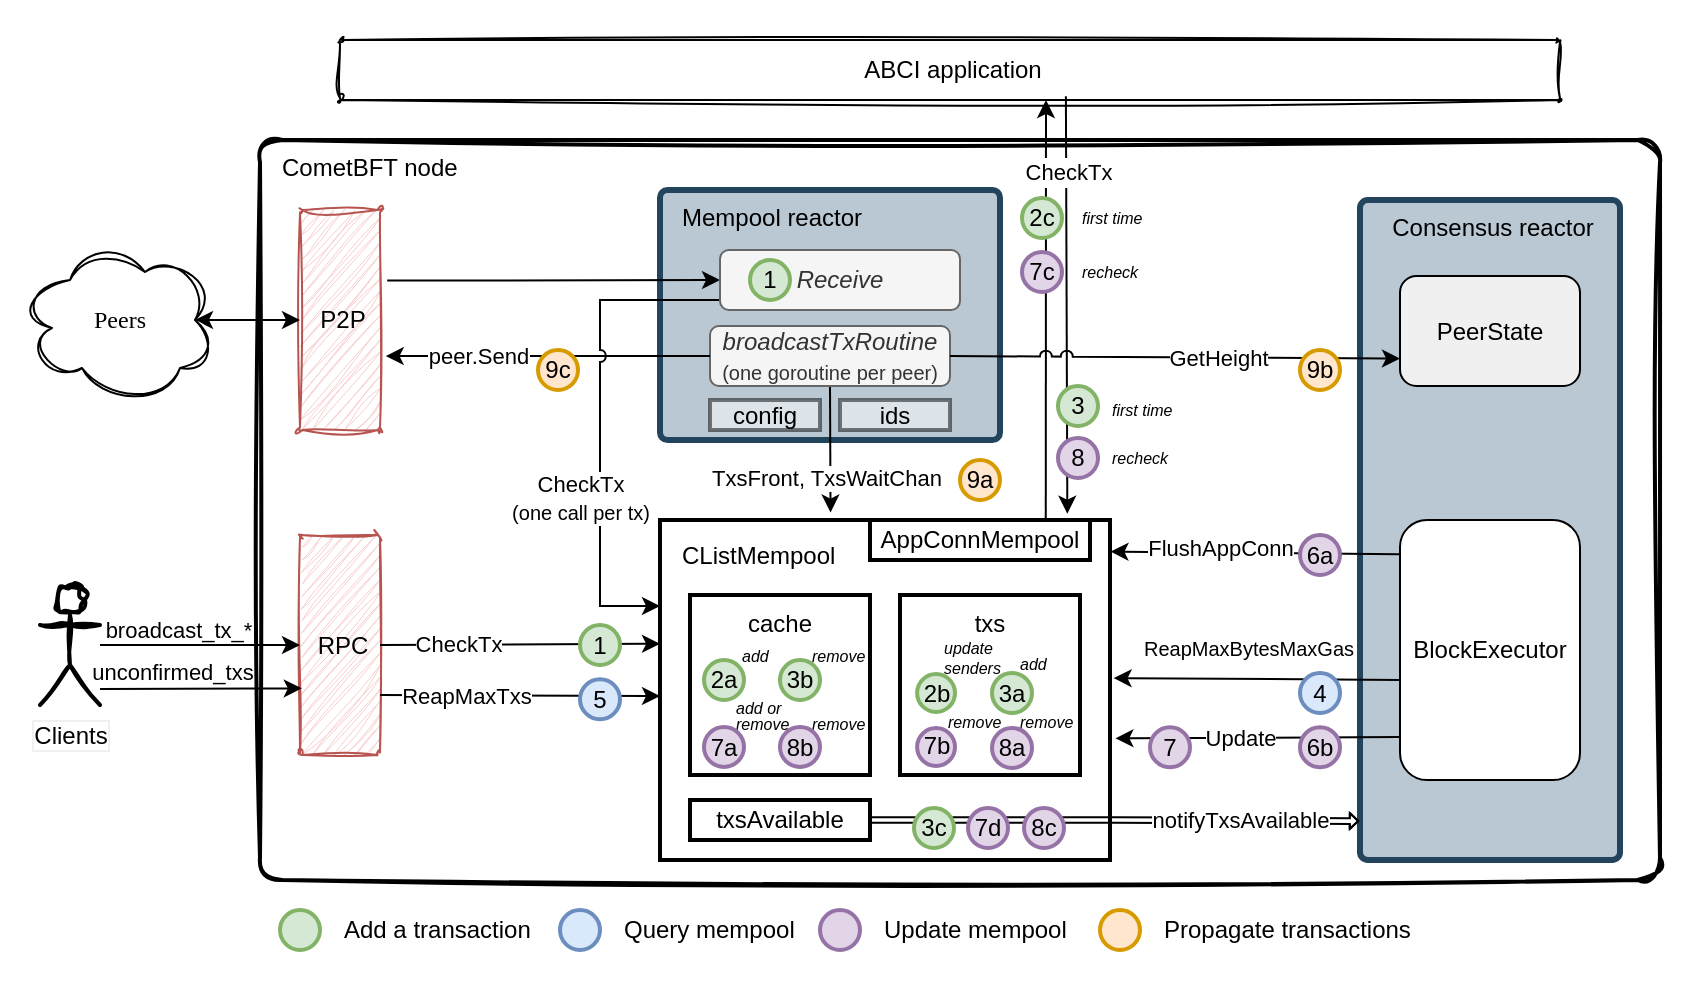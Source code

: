 <mxfile pages="3">
    <diagram name="reactor" id="nDd3NBu7DrzVwWjHYc_i">
        <mxGraphModel dx="1078" dy="572" grid="1" gridSize="10" guides="1" tooltips="1" connect="1" arrows="1" fold="1" page="1" pageScale="1" pageWidth="1169" pageHeight="827" background="none" math="0" shadow="0">
            <root>
                <mxCell id="0"/>
                <mxCell id="1" parent="0"/>
                <mxCell id="KyxzpT4uo5lYn44TNEgI-22" value="" style="rounded=0;whiteSpace=wrap;html=1;strokeColor=none;movable=1;resizable=1;rotatable=1;deletable=1;editable=1;locked=0;connectable=1;" parent="1" vertex="1">
                    <mxGeometry x="10" y="140" width="850" height="490" as="geometry"/>
                </mxCell>
                <mxCell id="pB2ey-LSRrQnm8Ujkc_s-1" value="CometBFT node" style="rounded=1;whiteSpace=wrap;html=1;align=left;arcSize=3;verticalAlign=top;spacingLeft=9;fontSize=12;strokeWidth=2;labelBorderColor=none;sketch=1;curveFitting=1;jiggle=2;shadow=0;movable=1;resizable=1;rotatable=1;deletable=1;editable=1;locked=0;connectable=1;" parent="1" vertex="1">
                    <mxGeometry x="140" y="210" width="700" height="370" as="geometry"/>
                </mxCell>
                <mxCell id="pB2ey-LSRrQnm8Ujkc_s-3" value="Consensus reactor" style="rounded=1;whiteSpace=wrap;html=1;align=center;arcSize=3;verticalAlign=top;spacingLeft=3;fontSize=12;strokeWidth=3;glass=0;fillColor=#bac8d3;strokeColor=#23445d;" parent="1" vertex="1">
                    <mxGeometry x="690" y="240" width="130" height="330" as="geometry"/>
                </mxCell>
                <mxCell id="pB2ey-LSRrQnm8Ujkc_s-6" value="ABCI application" style="rounded=1;whiteSpace=wrap;html=1;align=center;arcSize=3;verticalAlign=middle;spacingLeft=3;fontSize=12;sketch=1;curveFitting=1;jiggle=2;" parent="1" vertex="1">
                    <mxGeometry x="180" y="160" width="610" height="30" as="geometry"/>
                </mxCell>
                <mxCell id="Z-3TX97-roezh0WDLD0L-12" style="edgeStyle=none;rounded=0;orthogonalLoop=1;jettySize=auto;html=1;entryX=0.897;entryY=-0.158;entryDx=0;entryDy=0;entryPerimeter=0;exitX=0.595;exitY=0.939;exitDx=0;exitDy=0;exitPerimeter=0;jumpStyle=arc;" parent="1" source="pB2ey-LSRrQnm8Ujkc_s-6" target="8FoLAqfVMeJ-UtqlkAoW-5" edge="1">
                    <mxGeometry relative="1" as="geometry">
                        <mxPoint x="498" y="190" as="sourcePoint"/>
                    </mxGeometry>
                </mxCell>
                <mxCell id="pB2ey-LSRrQnm8Ujkc_s-20" value="&lt;font style=&quot;font-size: 11px;&quot;&gt;CheckTx&lt;/font&gt;" style="edgeStyle=none;rounded=0;orthogonalLoop=1;jettySize=auto;html=1;exitX=0.799;exitY=0.054;exitDx=0;exitDy=0;fontSize=12;labelBackgroundColor=default;exitPerimeter=0;jumpStyle=arc;" parent="1" source="8FoLAqfVMeJ-UtqlkAoW-5" edge="1">
                    <mxGeometry x="0.66" y="-11" relative="1" as="geometry">
                        <mxPoint as="offset"/>
                        <mxPoint x="533" y="190" as="targetPoint"/>
                    </mxGeometry>
                </mxCell>
                <mxCell id="pB2ey-LSRrQnm8Ujkc_s-4" value="Mempool reactor" style="rounded=1;whiteSpace=wrap;html=1;align=left;arcSize=3;verticalAlign=top;spacingLeft=9;fontSize=12;strokeWidth=3;fillColor=#bac8d3;strokeColor=#23445d;spacingTop=0;" parent="1" vertex="1">
                    <mxGeometry x="340" y="235" width="170" height="125" as="geometry"/>
                </mxCell>
                <mxCell id="pB2ey-LSRrQnm8Ujkc_s-7" value="P2P" style="rounded=1;whiteSpace=wrap;html=1;align=center;arcSize=3;verticalAlign=middle;spacingLeft=3;fontSize=12;sketch=1;curveFitting=1;jiggle=2;fillColor=#f8cecc;strokeColor=#b85450;" parent="1" vertex="1">
                    <mxGeometry x="160" y="245" width="40" height="110" as="geometry"/>
                </mxCell>
                <mxCell id="pB2ey-LSRrQnm8Ujkc_s-15" value="" style="edgeStyle=none;rounded=0;orthogonalLoop=1;jettySize=auto;html=1;exitX=1.09;exitY=0.321;exitDx=0;exitDy=0;entryX=0;entryY=0.5;entryDx=0;entryDy=0;fontSize=12;exitPerimeter=0;" parent="1" source="pB2ey-LSRrQnm8Ujkc_s-7" target="KyxzpT4uo5lYn44TNEgI-46" edge="1">
                    <mxGeometry x="-0.28" y="9" relative="1" as="geometry">
                        <mxPoint as="offset"/>
                    </mxGeometry>
                </mxCell>
                <mxCell id="3" style="edgeStyle=none;html=1;exitX=0.875;exitY=0.5;exitDx=0;exitDy=0;exitPerimeter=0;startArrow=classic;startFill=1;" parent="1" source="8FoLAqfVMeJ-UtqlkAoW-21" target="pB2ey-LSRrQnm8Ujkc_s-7" edge="1">
                    <mxGeometry relative="1" as="geometry"/>
                </mxCell>
                <mxCell id="8FoLAqfVMeJ-UtqlkAoW-21" value="Peers" style="ellipse;shape=cloud;whiteSpace=wrap;html=1;sketch=1;strokeWidth=1;fontFamily=Verdana;fontSize=12;curveFitting=1;jiggle=2;shadow=0;" parent="1" vertex="1">
                    <mxGeometry x="20" y="260" width="100" height="80" as="geometry"/>
                </mxCell>
                <mxCell id="TO_fWPlSZQEACWXMZ17u-60" style="rounded=0;orthogonalLoop=1;jettySize=auto;html=1;exitX=0.5;exitY=1;exitDx=0;exitDy=0;entryX=0.379;entryY=-0.022;entryDx=0;entryDy=0;entryPerimeter=0;" parent="1" source="KyxzpT4uo5lYn44TNEgI-31" target="8FoLAqfVMeJ-UtqlkAoW-2" edge="1">
                    <mxGeometry relative="1" as="geometry"/>
                </mxCell>
                <mxCell id="TO_fWPlSZQEACWXMZ17u-61" value="TxsFront, TxsWaitChan" style="edgeLabel;html=1;align=center;verticalAlign=middle;resizable=0;points=[];" parent="TO_fWPlSZQEACWXMZ17u-60" vertex="1" connectable="0">
                    <mxGeometry x="-0.056" y="-2" relative="1" as="geometry">
                        <mxPoint y="16" as="offset"/>
                    </mxGeometry>
                </mxCell>
                <mxCell id="KyxzpT4uo5lYn44TNEgI-31" value="&lt;i&gt;broadcastTxRoutine&lt;br&gt;&lt;/i&gt;&lt;font style=&quot;font-size: 10px;&quot;&gt;(one goroutine per peer)&lt;/font&gt;" style="rounded=1;whiteSpace=wrap;html=1;strokeWidth=1;fontSize=12;perimeterSpacing=0;fillColor=#f5f5f5;fontColor=#333333;strokeColor=#666666;" parent="1" vertex="1">
                    <mxGeometry x="365" y="303" width="120" height="30" as="geometry"/>
                </mxCell>
                <mxCell id="pB2ey-LSRrQnm8Ujkc_s-13" style="rounded=0;orthogonalLoop=1;jettySize=auto;html=1;fontSize=12;entryX=1.071;entryY=0.664;entryDx=0;entryDy=0;entryPerimeter=0;" parent="1" source="KyxzpT4uo5lYn44TNEgI-31" target="pB2ey-LSRrQnm8Ujkc_s-7" edge="1">
                    <mxGeometry relative="1" as="geometry">
                        <mxPoint x="200" y="321" as="targetPoint"/>
                    </mxGeometry>
                </mxCell>
                <mxCell id="KyxzpT4uo5lYn44TNEgI-57" value="peer.Send" style="edgeLabel;html=1;align=center;verticalAlign=middle;resizable=0;points=[];" parent="pB2ey-LSRrQnm8Ujkc_s-13" vertex="1" connectable="0">
                    <mxGeometry x="0.315" y="-2" relative="1" as="geometry">
                        <mxPoint x="-10" y="2" as="offset"/>
                    </mxGeometry>
                </mxCell>
                <mxCell id="KyxzpT4uo5lYn44TNEgI-32" value="PeerState" style="rounded=1;whiteSpace=wrap;html=1;strokeWidth=1;fontSize=12;verticalAlign=middle;fillColor=#F0F0F0;fontColor=#000000;" parent="1" vertex="1">
                    <mxGeometry x="710" y="278" width="90" height="55" as="geometry"/>
                </mxCell>
                <mxCell id="KyxzpT4uo5lYn44TNEgI-35" style="rounded=0;orthogonalLoop=1;jettySize=auto;html=1;exitX=1;exitY=0.5;exitDx=0;exitDy=0;entryX=0;entryY=0.75;entryDx=0;entryDy=0;jumpStyle=arc;" parent="1" source="KyxzpT4uo5lYn44TNEgI-31" target="KyxzpT4uo5lYn44TNEgI-32" edge="1">
                    <mxGeometry relative="1" as="geometry"/>
                </mxCell>
                <mxCell id="KyxzpT4uo5lYn44TNEgI-54" value="GetHeight" style="edgeLabel;html=1;align=center;verticalAlign=middle;resizable=0;points=[];" parent="KyxzpT4uo5lYn44TNEgI-35" vertex="1" connectable="0">
                    <mxGeometry x="0.122" y="1" relative="1" as="geometry">
                        <mxPoint x="8" y="1" as="offset"/>
                    </mxGeometry>
                </mxCell>
                <mxCell id="Z-3TX97-roezh0WDLD0L-25" value="9c" style="ellipse;whiteSpace=wrap;html=1;aspect=fixed;sketch=0;strokeWidth=2;fontSize=12;fillColor=#ffe6cc;strokeColor=#d79b00;fontStyle=0;fontColor=#000000;" parent="1" vertex="1">
                    <mxGeometry x="279" y="315" width="20" height="20" as="geometry"/>
                </mxCell>
                <mxCell id="KyxzpT4uo5lYn44TNEgI-39" value="9b" style="ellipse;whiteSpace=wrap;html=1;aspect=fixed;sketch=0;strokeWidth=2;fontSize=12;fillColor=#ffe6cc;strokeColor=#d79b00;fontStyle=0;fontColor=#000000;" parent="1" vertex="1">
                    <mxGeometry x="660" y="315" width="20" height="20" as="geometry"/>
                </mxCell>
                <mxCell id="TO_fWPlSZQEACWXMZ17u-55" style="edgeStyle=orthogonalEdgeStyle;rounded=0;orthogonalLoop=1;jettySize=auto;html=1;exitX=-0.001;exitY=0.834;exitDx=0;exitDy=0;entryX=0;entryY=0.25;entryDx=0;entryDy=0;exitPerimeter=0;jumpStyle=arc;" parent="1" source="KyxzpT4uo5lYn44TNEgI-46" target="8FoLAqfVMeJ-UtqlkAoW-2" edge="1">
                    <mxGeometry relative="1" as="geometry">
                        <Array as="points">
                            <mxPoint x="310" y="290"/>
                            <mxPoint x="310" y="443"/>
                            <mxPoint x="340" y="443"/>
                        </Array>
                    </mxGeometry>
                </mxCell>
                <mxCell id="TO_fWPlSZQEACWXMZ17u-58" value="CheckTx&lt;br&gt;&lt;font style=&quot;font-size: 10px;&quot;&gt;(one call per tx)&lt;/font&gt;" style="edgeLabel;html=1;align=center;verticalAlign=middle;resizable=0;points=[];" parent="TO_fWPlSZQEACWXMZ17u-55" vertex="1" connectable="0">
                    <mxGeometry x="0.297" y="-4" relative="1" as="geometry">
                        <mxPoint x="-6" y="1" as="offset"/>
                    </mxGeometry>
                </mxCell>
                <mxCell id="KyxzpT4uo5lYn44TNEgI-46" value="&lt;i&gt;Receive&lt;/i&gt;" style="rounded=1;whiteSpace=wrap;html=1;strokeWidth=1;fontSize=12;perimeterSpacing=0;fillColor=#f5f5f5;fontColor=#333333;strokeColor=#666666;" parent="1" vertex="1">
                    <mxGeometry x="370" y="265" width="120" height="30" as="geometry"/>
                </mxCell>
                <mxCell id="Z-3TX97-roezh0WDLD0L-6" value="1" style="ellipse;whiteSpace=wrap;html=1;aspect=fixed;sketch=0;strokeWidth=2;fontSize=12;fillColor=#d5e8d4;strokeColor=#82b366;fontStyle=0;fontColor=#000000;" parent="1" vertex="1">
                    <mxGeometry x="385" y="270" width="20" height="20" as="geometry"/>
                </mxCell>
                <mxCell id="8FoLAqfVMeJ-UtqlkAoW-2" value="CListMempool" style="rounded=0;whiteSpace=wrap;html=1;strokeWidth=2;fontSize=12;verticalAlign=top;align=left;spacingTop=0;spacing=6;spacingLeft=5;fillColor=none;" parent="1" vertex="1">
                    <mxGeometry x="340" y="400" width="225" height="170" as="geometry"/>
                </mxCell>
                <mxCell id="pB2ey-LSRrQnm8Ujkc_s-8" value="RPC" style="rounded=1;whiteSpace=wrap;html=1;align=center;arcSize=3;verticalAlign=middle;spacingLeft=3;fontSize=12;sketch=1;curveFitting=1;jiggle=2;fillColor=#f8cecc;strokeColor=#b85450;" parent="1" vertex="1">
                    <mxGeometry x="160" y="407.5" width="40" height="110" as="geometry"/>
                </mxCell>
                <mxCell id="2" style="edgeStyle=none;html=1;" parent="1" source="Z-3TX97-roezh0WDLD0L-26" target="pB2ey-LSRrQnm8Ujkc_s-8" edge="1">
                    <mxGeometry relative="1" as="geometry"/>
                </mxCell>
                <mxCell id="KyxzpT4uo5lYn44TNEgI-14" value="broadcast_tx_*" style="edgeLabel;html=1;align=center;verticalAlign=middle;resizable=0;points=[];" parent="2" vertex="1" connectable="0">
                    <mxGeometry x="-0.435" y="1" relative="1" as="geometry">
                        <mxPoint x="11" y="-7" as="offset"/>
                    </mxGeometry>
                </mxCell>
                <mxCell id="KyxzpT4uo5lYn44TNEgI-12" style="rounded=0;orthogonalLoop=1;jettySize=auto;html=1;entryX=0.022;entryY=0.697;entryDx=0;entryDy=0;entryPerimeter=0;" parent="1" target="pB2ey-LSRrQnm8Ujkc_s-8" edge="1">
                    <mxGeometry relative="1" as="geometry">
                        <mxPoint x="60" y="484.5" as="sourcePoint"/>
                    </mxGeometry>
                </mxCell>
                <mxCell id="KyxzpT4uo5lYn44TNEgI-13" value="unconfirmed_txs" style="edgeLabel;html=1;align=center;verticalAlign=middle;resizable=0;points=[];" parent="KyxzpT4uo5lYn44TNEgI-12" vertex="1" connectable="0">
                    <mxGeometry x="-0.19" y="1" relative="1" as="geometry">
                        <mxPoint x="-5" y="-8" as="offset"/>
                    </mxGeometry>
                </mxCell>
                <mxCell id="Z-3TX97-roezh0WDLD0L-26" value="&lt;font style=&quot;font-size: 12px;&quot;&gt;Clients&lt;/font&gt;" style="shape=umlActor;verticalLabelPosition=bottom;verticalAlign=top;html=1;outlineConnect=0;fontSize=10;labelBorderColor=#F0F0F0;labelBackgroundColor=default;sketch=1;curveFitting=1;jiggle=2;strokeWidth=2;perimeterSpacing=0;shadow=0;" parent="1" vertex="1">
                    <mxGeometry x="30" y="432.5" width="30" height="60" as="geometry"/>
                </mxCell>
                <mxCell id="KyxzpT4uo5lYn44TNEgI-4" value="FlushAppConn" style="rounded=0;orthogonalLoop=1;jettySize=auto;html=1;exitX=-0.005;exitY=0.132;exitDx=0;exitDy=0;entryX=1.001;entryY=0.093;entryDx=0;entryDy=0;entryPerimeter=0;exitPerimeter=0;" parent="1" source="8FoLAqfVMeJ-UtqlkAoW-15" target="8FoLAqfVMeJ-UtqlkAoW-2" edge="1">
                    <mxGeometry x="0.242" y="-2" relative="1" as="geometry">
                        <mxPoint as="offset"/>
                        <mxPoint x="550" y="447.5" as="targetPoint"/>
                    </mxGeometry>
                </mxCell>
                <mxCell id="KyxzpT4uo5lYn44TNEgI-60" value="6a" style="ellipse;whiteSpace=wrap;html=1;aspect=fixed;sketch=0;strokeWidth=2;fontSize=12;fillColor=#e1d5e7;strokeColor=#9673a6;fontStyle=0;fontColor=#000000;" parent="1" vertex="1">
                    <mxGeometry x="660" y="407.5" width="20" height="20" as="geometry"/>
                </mxCell>
                <mxCell id="Z-3TX97-roezh0WDLD0L-5" style="rounded=0;orthogonalLoop=1;jettySize=auto;html=1;exitX=1;exitY=0.5;exitDx=0;exitDy=0;entryX=0;entryY=0.364;entryDx=0;entryDy=0;entryPerimeter=0;" parent="1" source="pB2ey-LSRrQnm8Ujkc_s-8" target="8FoLAqfVMeJ-UtqlkAoW-2" edge="1">
                    <mxGeometry relative="1" as="geometry">
                        <mxPoint x="330" y="462.5" as="targetPoint"/>
                    </mxGeometry>
                </mxCell>
                <mxCell id="Z-3TX97-roezh0WDLD0L-28" value="&lt;font style=&quot;font-size: 11px;&quot;&gt;CheckTx&lt;/font&gt;" style="edgeLabel;html=1;align=center;verticalAlign=middle;resizable=0;points=[];fontSize=10;" parent="Z-3TX97-roezh0WDLD0L-5" vertex="1" connectable="0">
                    <mxGeometry x="-0.114" y="-2" relative="1" as="geometry">
                        <mxPoint x="-23" y="-2" as="offset"/>
                    </mxGeometry>
                </mxCell>
                <mxCell id="TO_fWPlSZQEACWXMZ17u-27" style="rounded=0;orthogonalLoop=1;jettySize=auto;html=1;" parent="1" edge="1">
                    <mxGeometry relative="1" as="geometry">
                        <mxPoint x="200" y="487.5" as="sourcePoint"/>
                        <mxPoint x="340" y="488" as="targetPoint"/>
                    </mxGeometry>
                </mxCell>
                <mxCell id="TO_fWPlSZQEACWXMZ17u-28" value="&lt;font style=&quot;font-size: 11px;&quot;&gt;ReapMaxTxs&lt;/font&gt;" style="edgeLabel;html=1;align=center;verticalAlign=middle;resizable=0;points=[];fontSize=10;" parent="TO_fWPlSZQEACWXMZ17u-27" vertex="1" connectable="0">
                    <mxGeometry x="-0.114" y="-2" relative="1" as="geometry">
                        <mxPoint x="-19" y="-2" as="offset"/>
                    </mxGeometry>
                </mxCell>
                <mxCell id="KyxzpT4uo5lYn44TNEgI-29" value="" style="group" parent="1" vertex="1" connectable="0">
                    <mxGeometry x="300" y="452.5" width="20" height="20" as="geometry"/>
                </mxCell>
                <mxCell id="8FoLAqfVMeJ-UtqlkAoW-9" value="&lt;font color=&quot;#000000&quot;&gt;1&lt;/font&gt;" style="ellipse;whiteSpace=wrap;html=1;aspect=fixed;sketch=0;strokeWidth=2;fontSize=12;fillColor=#d5e8d4;strokeColor=#82b366;fontStyle=0" parent="KyxzpT4uo5lYn44TNEgI-29" vertex="1">
                    <mxGeometry width="20" height="20" as="geometry"/>
                </mxCell>
                <mxCell id="TO_fWPlSZQEACWXMZ17u-29" value="" style="group" parent="1" vertex="1" connectable="0">
                    <mxGeometry x="300" y="479.63" width="20" height="20" as="geometry"/>
                </mxCell>
                <mxCell id="TO_fWPlSZQEACWXMZ17u-30" value="&lt;font color=&quot;#000000&quot;&gt;5&lt;/font&gt;" style="ellipse;whiteSpace=wrap;html=1;aspect=fixed;sketch=0;strokeWidth=2;fontSize=12;fillColor=#dae8fc;strokeColor=#6c8ebf;fontStyle=0" parent="TO_fWPlSZQEACWXMZ17u-29" vertex="1">
                    <mxGeometry width="20" height="20" as="geometry"/>
                </mxCell>
                <mxCell id="8FoLAqfVMeJ-UtqlkAoW-5" value="AppConnMempool" style="rounded=0;whiteSpace=wrap;html=1;sketch=0;strokeWidth=2;fontSize=12;" parent="1" vertex="1">
                    <mxGeometry x="445" y="400" width="110" height="20" as="geometry"/>
                </mxCell>
                <mxCell id="TO_fWPlSZQEACWXMZ17u-47" value="" style="group" parent="1" vertex="1" connectable="0">
                    <mxGeometry x="460" y="437.5" width="90" height="90" as="geometry"/>
                </mxCell>
                <mxCell id="8FoLAqfVMeJ-UtqlkAoW-3" value="txs" style="rounded=0;whiteSpace=wrap;html=1;sketch=0;strokeWidth=2;fontSize=12;verticalAlign=top;" parent="TO_fWPlSZQEACWXMZ17u-47" vertex="1">
                    <mxGeometry width="90" height="90" as="geometry"/>
                </mxCell>
                <mxCell id="KyxzpT4uo5lYn44TNEgI-53" style="edgeStyle=orthogonalEdgeStyle;rounded=0;orthogonalLoop=1;jettySize=auto;html=1;exitX=0.5;exitY=1;exitDx=0;exitDy=0;" parent="TO_fWPlSZQEACWXMZ17u-47" source="8FoLAqfVMeJ-UtqlkAoW-3" target="8FoLAqfVMeJ-UtqlkAoW-3" edge="1">
                    <mxGeometry relative="1" as="geometry"/>
                </mxCell>
                <mxCell id="Z-3TX97-roezh0WDLD0L-8" value="2b" style="ellipse;whiteSpace=wrap;html=1;aspect=fixed;sketch=0;strokeWidth=2;fontSize=12;fillColor=#d5e8d4;strokeColor=#82b366;fontStyle=0;fontColor=#000000;" parent="TO_fWPlSZQEACWXMZ17u-47" vertex="1">
                    <mxGeometry x="8.553" y="39.555" width="18.947" height="18.947" as="geometry"/>
                </mxCell>
                <mxCell id="Z-3TX97-roezh0WDLD0L-16" value="7b" style="ellipse;whiteSpace=wrap;html=1;aspect=fixed;sketch=0;strokeWidth=2;fontSize=12;fillColor=#e1d5e7;strokeColor=#9673a6;fontStyle=0;fontColor=#000000;" parent="TO_fWPlSZQEACWXMZ17u-47" vertex="1">
                    <mxGeometry x="8.553" y="66.5" width="18.947" height="18.947" as="geometry"/>
                </mxCell>
                <mxCell id="TO_fWPlSZQEACWXMZ17u-104" value="&lt;i style=&quot;font-size: 8px;&quot;&gt;update&lt;br&gt;senders&lt;br&gt;&lt;/i&gt;" style="text;html=1;strokeColor=none;fillColor=none;align=left;verticalAlign=middle;whiteSpace=wrap;rounded=0;fontSize=8;" parent="TO_fWPlSZQEACWXMZ17u-47" vertex="1">
                    <mxGeometry x="20.0" y="26.5" width="21" height="10" as="geometry"/>
                </mxCell>
                <mxCell id="TO_fWPlSZQEACWXMZ17u-111" value="&lt;i style=&quot;font-size: 8px;&quot;&gt;add&lt;/i&gt;" style="text;html=1;strokeColor=none;fillColor=none;align=left;verticalAlign=middle;whiteSpace=wrap;rounded=0;fontSize=8;" parent="TO_fWPlSZQEACWXMZ17u-47" vertex="1">
                    <mxGeometry x="58.0" y="29.56" width="21" height="10" as="geometry"/>
                </mxCell>
                <mxCell id="TO_fWPlSZQEACWXMZ17u-112" value="&lt;i style=&quot;font-size: 8px;&quot;&gt;remove&lt;/i&gt;" style="text;html=1;strokeColor=none;fillColor=none;align=left;verticalAlign=middle;whiteSpace=wrap;rounded=0;fontSize=8;" parent="TO_fWPlSZQEACWXMZ17u-47" vertex="1">
                    <mxGeometry x="22" y="58.5" width="35" height="10" as="geometry"/>
                </mxCell>
                <mxCell id="TO_fWPlSZQEACWXMZ17u-113" value="&lt;i style=&quot;font-size: 8px;&quot;&gt;remove&lt;/i&gt;" style="text;html=1;strokeColor=none;fillColor=none;align=left;verticalAlign=middle;whiteSpace=wrap;rounded=0;fontSize=8;" parent="TO_fWPlSZQEACWXMZ17u-47" vertex="1">
                    <mxGeometry x="58" y="58.5" width="35" height="10" as="geometry"/>
                </mxCell>
                <mxCell id="Z-3TX97-roezh0WDLD0L-18" value="8a" style="ellipse;whiteSpace=wrap;html=1;aspect=fixed;sketch=0;strokeWidth=2;fontSize=12;fillColor=#e1d5e7;strokeColor=#9673a6;fontStyle=0;fontColor=#000000;" parent="TO_fWPlSZQEACWXMZ17u-47" vertex="1">
                    <mxGeometry x="46" y="66.5" width="20" height="20" as="geometry"/>
                </mxCell>
                <mxCell id="8FoLAqfVMeJ-UtqlkAoW-14" value="3a" style="ellipse;whiteSpace=wrap;html=1;aspect=fixed;sketch=0;strokeWidth=2;fontSize=12;fillColor=#d5e8d4;strokeColor=#82b366;fontStyle=0;fontColor=#000000;" parent="TO_fWPlSZQEACWXMZ17u-47" vertex="1">
                    <mxGeometry x="46" y="39.025" width="20" height="20" as="geometry"/>
                </mxCell>
                <mxCell id="TO_fWPlSZQEACWXMZ17u-48" value="" style="group" parent="1" vertex="1" connectable="0">
                    <mxGeometry x="355" y="437.5" width="100" height="90" as="geometry"/>
                </mxCell>
                <mxCell id="8FoLAqfVMeJ-UtqlkAoW-4" value="cache" style="rounded=0;whiteSpace=wrap;html=1;sketch=0;strokeWidth=2;fontSize=12;verticalAlign=top;" parent="TO_fWPlSZQEACWXMZ17u-48" vertex="1">
                    <mxGeometry width="90" height="90" as="geometry"/>
                </mxCell>
                <mxCell id="8FoLAqfVMeJ-UtqlkAoW-13" value="2a" style="ellipse;whiteSpace=wrap;html=1;aspect=fixed;sketch=0;strokeWidth=2;fontSize=12;fillColor=#d5e8d4;strokeColor=#82b366;fontStyle=0;fontColor=#000000;" parent="TO_fWPlSZQEACWXMZ17u-48" vertex="1">
                    <mxGeometry x="7" y="32.5" width="20" height="20" as="geometry"/>
                </mxCell>
                <mxCell id="Z-3TX97-roezh0WDLD0L-11" value="3b" style="ellipse;whiteSpace=wrap;html=1;aspect=fixed;sketch=0;strokeWidth=2;fontSize=12;fillColor=#d5e8d4;strokeColor=#82b366;fontStyle=0;fontColor=#000000;" parent="TO_fWPlSZQEACWXMZ17u-48" vertex="1">
                    <mxGeometry x="45" y="32.5" width="20" height="20" as="geometry"/>
                </mxCell>
                <mxCell id="TO_fWPlSZQEACWXMZ17u-85" value="&lt;i style=&quot;font-size: 8px;&quot;&gt;add&lt;/i&gt;" style="text;html=1;strokeColor=none;fillColor=none;align=left;verticalAlign=middle;whiteSpace=wrap;rounded=0;fontSize=8;" parent="TO_fWPlSZQEACWXMZ17u-48" vertex="1">
                    <mxGeometry x="24" y="25.5" width="21" height="10" as="geometry"/>
                </mxCell>
                <mxCell id="TO_fWPlSZQEACWXMZ17u-86" value="&lt;p style=&quot;line-height: 90%; font-size: 8px;&quot;&gt;add or&lt;br style=&quot;font-size: 8px;&quot;&gt;remove&lt;/p&gt;" style="text;strokeColor=none;fillColor=none;align=left;verticalAlign=middle;rounded=0;fontSize=8;whiteSpace=wrap;html=1;fontStyle=2;spacing=2;" parent="TO_fWPlSZQEACWXMZ17u-48" vertex="1">
                    <mxGeometry x="21" y="51.5" width="30" height="17.5" as="geometry"/>
                </mxCell>
                <mxCell id="TO_fWPlSZQEACWXMZ17u-87" value="&lt;i style=&quot;font-size: 8px;&quot;&gt;remove&lt;/i&gt;" style="text;html=1;strokeColor=none;fillColor=none;align=left;verticalAlign=middle;whiteSpace=wrap;rounded=0;fontSize=8;" parent="TO_fWPlSZQEACWXMZ17u-48" vertex="1">
                    <mxGeometry x="59" y="25.5" width="35" height="10" as="geometry"/>
                </mxCell>
                <mxCell id="TO_fWPlSZQEACWXMZ17u-95" value="&lt;i style=&quot;font-size: 8px;&quot;&gt;remove&lt;/i&gt;" style="text;html=1;strokeColor=none;fillColor=none;align=left;verticalAlign=middle;whiteSpace=wrap;rounded=0;fontSize=8;" parent="TO_fWPlSZQEACWXMZ17u-48" vertex="1">
                    <mxGeometry x="59" y="59.5" width="35" height="10" as="geometry"/>
                </mxCell>
                <mxCell id="Z-3TX97-roezh0WDLD0L-23" value="7a" style="ellipse;whiteSpace=wrap;html=1;aspect=fixed;sketch=0;strokeWidth=2;fontSize=12;fillColor=#e1d5e7;strokeColor=#9673a6;fontStyle=0;fontColor=#000000;" parent="TO_fWPlSZQEACWXMZ17u-48" vertex="1">
                    <mxGeometry x="7" y="66" width="20" height="20" as="geometry"/>
                </mxCell>
                <mxCell id="Z-3TX97-roezh0WDLD0L-30" value="8b" style="ellipse;whiteSpace=wrap;html=1;aspect=fixed;sketch=0;strokeWidth=2;fontSize=12;fillColor=#e1d5e7;strokeColor=#9673a6;fontStyle=0;fontColor=#000000;direction=south;" parent="TO_fWPlSZQEACWXMZ17u-48" vertex="1">
                    <mxGeometry x="45" y="66" width="20" height="20" as="geometry"/>
                </mxCell>
                <mxCell id="8FoLAqfVMeJ-UtqlkAoW-15" value="BlockExecutor" style="rounded=1;whiteSpace=wrap;html=1;strokeWidth=1;fontSize=12;verticalAlign=middle;fontColor=#000000;" parent="1" vertex="1">
                    <mxGeometry x="710" y="400" width="90" height="130" as="geometry"/>
                </mxCell>
                <mxCell id="pB2ey-LSRrQnm8Ujkc_s-11" value="&lt;font style=&quot;font-size: 11px;&quot;&gt;Update&lt;/font&gt;" style="rounded=0;orthogonalLoop=1;jettySize=auto;html=1;fontSize=12;entryX=1.012;entryY=0.642;entryDx=0;entryDy=0;entryPerimeter=0;exitX=-0.005;exitY=0.835;exitDx=0;exitDy=0;exitPerimeter=0;" parent="1" source="8FoLAqfVMeJ-UtqlkAoW-15" target="8FoLAqfVMeJ-UtqlkAoW-2" edge="1">
                    <mxGeometry x="0.122" relative="1" as="geometry">
                        <mxPoint as="offset"/>
                        <mxPoint x="700" y="480" as="sourcePoint"/>
                        <mxPoint x="565" y="508" as="targetPoint"/>
                    </mxGeometry>
                </mxCell>
                <mxCell id="pB2ey-LSRrQnm8Ujkc_s-10" value="&lt;font style=&quot;font-size: 10px;&quot;&gt;ReapMaxBytesMaxGas&lt;br&gt;&lt;/font&gt;" style="rounded=0;orthogonalLoop=1;jettySize=auto;html=1;fontSize=12;labelBackgroundColor=default;exitX=-0.005;exitY=0.615;exitDx=0;exitDy=0;entryX=1.008;entryY=0.465;entryDx=0;entryDy=0;exitPerimeter=0;entryPerimeter=0;" parent="1" source="8FoLAqfVMeJ-UtqlkAoW-15" target="8FoLAqfVMeJ-UtqlkAoW-2" edge="1">
                    <mxGeometry x="0.058" y="-15" relative="1" as="geometry">
                        <mxPoint as="offset"/>
                        <mxPoint x="700" y="540.5" as="sourcePoint"/>
                        <mxPoint x="540" y="512.5" as="targetPoint"/>
                    </mxGeometry>
                </mxCell>
                <mxCell id="Z-3TX97-roezh0WDLD0L-27" value="4" style="ellipse;whiteSpace=wrap;html=1;aspect=fixed;sketch=0;strokeWidth=2;fontSize=12;fillColor=#dae8fc;strokeColor=#6c8ebf;fontStyle=0;" parent="1" vertex="1">
                    <mxGeometry x="660" y="476.5" width="20" height="20" as="geometry"/>
                </mxCell>
                <mxCell id="TO_fWPlSZQEACWXMZ17u-62" value="6b" style="ellipse;whiteSpace=wrap;html=1;aspect=fixed;sketch=0;strokeWidth=2;fontSize=12;fillColor=#e1d5e7;strokeColor=#9673a6;fontStyle=0;fontColor=#000000;" parent="1" vertex="1">
                    <mxGeometry x="660" y="503.63" width="20" height="20" as="geometry"/>
                </mxCell>
                <mxCell id="TO_fWPlSZQEACWXMZ17u-64" value="9a" style="ellipse;whiteSpace=wrap;html=1;aspect=fixed;sketch=0;strokeWidth=2;fontSize=12;fillColor=#ffe6cc;strokeColor=#d79b00;fontStyle=0;fontColor=#000000;" parent="1" vertex="1">
                    <mxGeometry x="490" y="370" width="20" height="20" as="geometry"/>
                </mxCell>
                <mxCell id="8FoLAqfVMeJ-UtqlkAoW-12" value="2c" style="ellipse;whiteSpace=wrap;html=1;aspect=fixed;sketch=0;strokeWidth=2;fontSize=12;fillColor=#d5e8d4;strokeColor=#82b366;fontStyle=0;fontColor=#000000;" parent="1" vertex="1">
                    <mxGeometry x="521" y="239" width="20" height="20" as="geometry"/>
                </mxCell>
                <mxCell id="Z-3TX97-roezh0WDLD0L-17" value="7c" style="ellipse;whiteSpace=wrap;html=1;aspect=fixed;sketch=0;strokeWidth=2;fontSize=12;fillColor=#e1d5e7;strokeColor=#9673a6;fontStyle=0;fontColor=#000000;" parent="1" vertex="1">
                    <mxGeometry x="521" y="266" width="20" height="20" as="geometry"/>
                </mxCell>
                <mxCell id="TO_fWPlSZQEACWXMZ17u-69" value="config" style="rounded=0;whiteSpace=wrap;html=1;sketch=0;strokeWidth=2;fontSize=12;opacity=50;" parent="1" vertex="1">
                    <mxGeometry x="365" y="340" width="55" height="15" as="geometry"/>
                </mxCell>
                <mxCell id="TO_fWPlSZQEACWXMZ17u-70" value="ids" style="rounded=0;whiteSpace=wrap;html=1;sketch=0;strokeWidth=2;fontSize=12;opacity=50;" parent="1" vertex="1">
                    <mxGeometry x="430" y="340" width="55" height="15" as="geometry"/>
                </mxCell>
                <mxCell id="TO_fWPlSZQEACWXMZ17u-73" style="edgeStyle=orthogonalEdgeStyle;rounded=0;orthogonalLoop=1;jettySize=auto;html=1;exitX=1;exitY=0.5;exitDx=0;exitDy=0;entryX=-0.003;entryY=0.941;entryDx=0;entryDy=0;entryPerimeter=0;jumpStyle=none;shape=flexArrow;strokeWidth=1;endWidth=4.148;endSize=1.072;width=2.857;" parent="1" source="TO_fWPlSZQEACWXMZ17u-72" target="pB2ey-LSRrQnm8Ujkc_s-3" edge="1">
                    <mxGeometry relative="1" as="geometry"/>
                </mxCell>
                <mxCell id="TO_fWPlSZQEACWXMZ17u-76" value="notifyTxsAvailable" style="edgeLabel;html=1;align=center;verticalAlign=middle;resizable=0;points=[];" parent="TO_fWPlSZQEACWXMZ17u-73" vertex="1" connectable="0">
                    <mxGeometry x="0.448" y="-3" relative="1" as="geometry">
                        <mxPoint x="8" y="-4" as="offset"/>
                    </mxGeometry>
                </mxCell>
                <mxCell id="TO_fWPlSZQEACWXMZ17u-72" value="txsAvailable" style="rounded=0;whiteSpace=wrap;html=1;sketch=0;strokeWidth=2;fontSize=12;" parent="1" vertex="1">
                    <mxGeometry x="355" y="540" width="90" height="20" as="geometry"/>
                </mxCell>
                <mxCell id="TO_fWPlSZQEACWXMZ17u-78" value="8c" style="ellipse;whiteSpace=wrap;html=1;aspect=fixed;sketch=0;strokeWidth=2;fontSize=12;fillColor=#e1d5e7;strokeColor=#9673a6;fontStyle=0;fontColor=#000000;" parent="1" vertex="1">
                    <mxGeometry x="522" y="544" width="20" height="20" as="geometry"/>
                </mxCell>
                <mxCell id="TO_fWPlSZQEACWXMZ17u-81" value="3c" style="ellipse;whiteSpace=wrap;html=1;aspect=fixed;sketch=0;strokeWidth=2;fontSize=12;fillColor=#d5e8d4;strokeColor=#82b366;fontStyle=0;fontColor=#000000;" parent="1" vertex="1">
                    <mxGeometry x="467" y="544.005" width="20" height="20" as="geometry"/>
                </mxCell>
                <mxCell id="TO_fWPlSZQEACWXMZ17u-84" value="7d" style="ellipse;whiteSpace=wrap;html=1;aspect=fixed;sketch=0;strokeWidth=2;fontSize=12;fillColor=#e1d5e7;strokeColor=#9673a6;fontStyle=0;fontColor=#000000;" parent="1" vertex="1">
                    <mxGeometry x="494" y="544" width="20" height="20" as="geometry"/>
                </mxCell>
                <mxCell id="TO_fWPlSZQEACWXMZ17u-115" value="3" style="ellipse;whiteSpace=wrap;html=1;aspect=fixed;sketch=0;strokeWidth=2;fontSize=12;fillColor=#d5e8d4;strokeColor=#82b366;fontStyle=0;fontColor=#000000;" parent="1" vertex="1">
                    <mxGeometry x="539" y="333.005" width="20" height="20" as="geometry"/>
                </mxCell>
                <mxCell id="TO_fWPlSZQEACWXMZ17u-127" value="8" style="ellipse;whiteSpace=wrap;html=1;aspect=fixed;sketch=0;strokeWidth=2;fontSize=12;fillColor=#e1d5e7;strokeColor=#9673a6;fontStyle=0;fontColor=#000000;" parent="1" vertex="1">
                    <mxGeometry x="539" y="359" width="20" height="20" as="geometry"/>
                </mxCell>
                <mxCell id="TO_fWPlSZQEACWXMZ17u-130" value="&lt;i style=&quot;font-size: 8px;&quot;&gt;first time&lt;br&gt;&lt;/i&gt;" style="text;html=1;strokeColor=none;fillColor=none;align=left;verticalAlign=middle;whiteSpace=wrap;rounded=0;fontSize=8;" parent="1" vertex="1">
                    <mxGeometry x="564" y="340" width="36" height="10" as="geometry"/>
                </mxCell>
                <mxCell id="TO_fWPlSZQEACWXMZ17u-132" value="&lt;i style=&quot;font-size: 8px;&quot;&gt;recheck&lt;br&gt;&lt;/i&gt;" style="text;html=1;strokeColor=none;fillColor=none;align=left;verticalAlign=middle;whiteSpace=wrap;rounded=0;fontSize=8;" parent="1" vertex="1">
                    <mxGeometry x="564" y="364" width="36" height="10" as="geometry"/>
                </mxCell>
                <mxCell id="TO_fWPlSZQEACWXMZ17u-133" value="&lt;i style=&quot;font-size: 8px;&quot;&gt;first time&lt;br&gt;&lt;/i&gt;" style="text;html=1;strokeColor=none;fillColor=none;align=left;verticalAlign=middle;whiteSpace=wrap;rounded=0;fontSize=8;" parent="1" vertex="1">
                    <mxGeometry x="549" y="244" width="36" height="10" as="geometry"/>
                </mxCell>
                <mxCell id="TO_fWPlSZQEACWXMZ17u-134" value="&lt;i style=&quot;font-size: 8px;&quot;&gt;recheck&lt;br&gt;&lt;/i&gt;" style="text;html=1;strokeColor=none;fillColor=none;align=left;verticalAlign=middle;whiteSpace=wrap;rounded=0;fontSize=8;" parent="1" vertex="1">
                    <mxGeometry x="549" y="271" width="36" height="10" as="geometry"/>
                </mxCell>
                <mxCell id="TO_fWPlSZQEACWXMZ17u-135" value="7" style="ellipse;whiteSpace=wrap;html=1;aspect=fixed;sketch=0;strokeWidth=2;fontSize=12;fillColor=#e1d5e7;strokeColor=#9673a6;fontStyle=0;fontColor=#000000;" parent="1" vertex="1">
                    <mxGeometry x="585" y="503.63" width="20" height="20" as="geometry"/>
                </mxCell>
                <mxCell id="KyxzpT4uo5lYn44TNEgI-68" value="" style="ellipse;whiteSpace=wrap;html=1;aspect=fixed;sketch=0;strokeWidth=2;fontSize=12;fillColor=#d5e8d4;strokeColor=#82b366;fontStyle=0" parent="1" vertex="1">
                    <mxGeometry x="150" y="595" width="20" height="20" as="geometry"/>
                </mxCell>
                <mxCell id="KyxzpT4uo5lYn44TNEgI-69" value="Add a transaction" style="text;html=1;strokeColor=none;fillColor=none;align=left;verticalAlign=middle;whiteSpace=wrap;rounded=0;" parent="1" vertex="1">
                    <mxGeometry x="180" y="590" width="100" height="30" as="geometry"/>
                </mxCell>
                <mxCell id="TO_fWPlSZQEACWXMZ17u-44" value="" style="group" parent="1" vertex="1" connectable="0">
                    <mxGeometry x="290" y="590" width="230" height="30" as="geometry"/>
                </mxCell>
                <mxCell id="KyxzpT4uo5lYn44TNEgI-81" value="" style="ellipse;whiteSpace=wrap;html=1;aspect=fixed;sketch=0;strokeWidth=2;fontSize=12;fillColor=#dae8fc;strokeColor=#6c8ebf;fontStyle=0;" parent="TO_fWPlSZQEACWXMZ17u-44" vertex="1">
                    <mxGeometry y="5" width="20" height="20" as="geometry"/>
                </mxCell>
                <mxCell id="KyxzpT4uo5lYn44TNEgI-83" value="Query mempool" style="text;html=1;strokeColor=none;fillColor=none;align=left;verticalAlign=middle;whiteSpace=wrap;rounded=0;" parent="TO_fWPlSZQEACWXMZ17u-44" vertex="1">
                    <mxGeometry x="30" width="100" height="30" as="geometry"/>
                </mxCell>
                <mxCell id="TO_fWPlSZQEACWXMZ17u-45" value="" style="group" parent="1" vertex="1" connectable="0">
                    <mxGeometry x="420" y="590" width="230" height="30" as="geometry"/>
                </mxCell>
                <mxCell id="KyxzpT4uo5lYn44TNEgI-70" value="Update mempool" style="text;html=1;strokeColor=none;fillColor=none;align=left;verticalAlign=middle;whiteSpace=wrap;rounded=0;" parent="TO_fWPlSZQEACWXMZ17u-45" vertex="1">
                    <mxGeometry x="30" width="100" height="30" as="geometry"/>
                </mxCell>
                <mxCell id="KyxzpT4uo5lYn44TNEgI-75" value="" style="ellipse;whiteSpace=wrap;html=1;aspect=fixed;sketch=0;strokeWidth=2;fontSize=12;fillColor=#e1d5e7;strokeColor=#9673a6;fontStyle=0;fontColor=#000000;" parent="TO_fWPlSZQEACWXMZ17u-45" vertex="1">
                    <mxGeometry y="5" width="20" height="20" as="geometry"/>
                </mxCell>
                <mxCell id="TO_fWPlSZQEACWXMZ17u-46" value="" style="group" parent="1" vertex="1" connectable="0">
                    <mxGeometry x="560" y="590" width="230" height="30" as="geometry"/>
                </mxCell>
                <mxCell id="KyxzpT4uo5lYn44TNEgI-76" value="" style="ellipse;whiteSpace=wrap;html=1;aspect=fixed;sketch=0;strokeWidth=2;fontSize=12;fillColor=#ffe6cc;strokeColor=#d79b00;fontStyle=0;fontColor=#000000;" parent="TO_fWPlSZQEACWXMZ17u-46" vertex="1">
                    <mxGeometry y="5" width="20" height="20" as="geometry"/>
                </mxCell>
                <mxCell id="KyxzpT4uo5lYn44TNEgI-82" value="Propagate transactions" style="text;html=1;strokeColor=none;fillColor=none;align=left;verticalAlign=middle;whiteSpace=wrap;rounded=0;" parent="TO_fWPlSZQEACWXMZ17u-46" vertex="1">
                    <mxGeometry x="30" width="130" height="30" as="geometry"/>
                </mxCell>
            </root>
        </mxGraphModel>
    </diagram>
    <diagram name="calls" id="iD7Zx1Mv8fKuaNjQjTbm">
        <mxGraphModel dx="2603" dy="771" grid="1" gridSize="10" guides="1" tooltips="1" connect="1" arrows="1" fold="1" page="1" pageScale="1" pageWidth="1169" pageHeight="827" math="0" shadow="0">
            <root>
                <mxCell id="MavVJenP02dEUgZMDQmm-0"/>
                <mxCell id="MavVJenP02dEUgZMDQmm-1" parent="MavVJenP02dEUgZMDQmm-0"/>
                <mxCell id="rkmamWfNRLg2-UoyodfR-4" value="switch" style="swimlane;whiteSpace=wrap;html=1;startSize=23;strokeWidth=2;strokeColor=#FF3399;" parent="MavVJenP02dEUgZMDQmm-1" vertex="1">
                    <mxGeometry x="90" y="580" width="310" height="470" as="geometry"/>
                </mxCell>
                <mxCell id="MavVJenP02dEUgZMDQmm-41" value="conS" style="rounded=1;whiteSpace=wrap;html=1;dashed=1;" parent="rkmamWfNRLg2-UoyodfR-4" vertex="1">
                    <mxGeometry x="80" y="293.5" width="100" height="27" as="geometry"/>
                </mxCell>
                <mxCell id="rkmamWfNRLg2-UoyodfR-2" value="blockchain reactor" style="swimlane;whiteSpace=wrap;html=1;startSize=23;strokeWidth=2;strokeColor=#3333FF;" parent="rkmamWfNRLg2-UoyodfR-4" vertex="1">
                    <mxGeometry x="60" y="350" width="160" height="110" as="geometry"/>
                </mxCell>
                <mxCell id="aBh8hX4nPhU3P_OIJ9VU-17" value="blockExec" style="rounded=1;whiteSpace=wrap;html=1;dashed=1;" parent="rkmamWfNRLg2-UoyodfR-2" vertex="1">
                    <mxGeometry x="20" y="40" width="100" height="27" as="geometry"/>
                </mxCell>
                <mxCell id="rkmamWfNRLg2-UoyodfR-0" value="mempool reactor (v0)" style="swimlane;whiteSpace=wrap;html=1;startSize=23;strokeWidth=2;strokeColor=#3333FF;" parent="rkmamWfNRLg2-UoyodfR-4" vertex="1">
                    <mxGeometry x="60" y="40" width="150" height="160" as="geometry"/>
                </mxCell>
                <mxCell id="MavVJenP02dEUgZMDQmm-44" value="config" style="rounded=1;whiteSpace=wrap;html=1;dashed=1;" parent="rkmamWfNRLg2-UoyodfR-0" vertex="1">
                    <mxGeometry x="20" y="46" width="80" height="27" as="geometry"/>
                </mxCell>
                <mxCell id="aBh8hX4nPhU3P_OIJ9VU-0" value="mempool" style="rounded=1;whiteSpace=wrap;html=1;dashed=1;" parent="rkmamWfNRLg2-UoyodfR-0" vertex="1">
                    <mxGeometry x="20" y="84" width="80" height="27" as="geometry"/>
                </mxCell>
                <mxCell id="aBh8hX4nPhU3P_OIJ9VU-1" value="ids" style="rounded=1;whiteSpace=wrap;html=1;dashed=1;" parent="rkmamWfNRLg2-UoyodfR-0" vertex="1">
                    <mxGeometry x="20" y="120" width="80" height="27" as="geometry"/>
                </mxCell>
                <mxCell id="MavVJenP02dEUgZMDQmm-29" value="mempool (v0)" style="swimlane;whiteSpace=wrap;html=1;strokeWidth=2;" parent="MavVJenP02dEUgZMDQmm-1" vertex="1">
                    <mxGeometry x="610" y="490" width="210" height="300" as="geometry">
                        <mxRectangle x="510" y="540" width="210" height="200" as="alternateBounds"/>
                    </mxGeometry>
                </mxCell>
                <mxCell id="MavVJenP02dEUgZMDQmm-30" value="MempoolConfig" style="swimlane;whiteSpace=wrap;html=1;" parent="MavVJenP02dEUgZMDQmm-29" vertex="1" collapsed="1">
                    <mxGeometry x="10" y="30" width="120" height="30" as="geometry">
                        <mxRectangle x="10" y="30" width="135" height="90" as="alternateBounds"/>
                    </mxGeometry>
                </mxCell>
                <mxCell id="MavVJenP02dEUgZMDQmm-31" value="CListMempool" style="swimlane;whiteSpace=wrap;html=1;" parent="MavVJenP02dEUgZMDQmm-29" vertex="1">
                    <mxGeometry x="10" y="70" width="190" height="180" as="geometry">
                        <mxRectangle x="10" y="70" width="120" height="30" as="alternateBounds"/>
                    </mxGeometry>
                </mxCell>
                <mxCell id="MavVJenP02dEUgZMDQmm-32" value="AppConnMempool" style="swimlane;whiteSpace=wrap;html=1;" parent="MavVJenP02dEUgZMDQmm-31" vertex="1">
                    <mxGeometry x="15" y="30" width="145" height="40" as="geometry">
                        <mxRectangle x="15" y="30" width="120" height="30" as="alternateBounds"/>
                    </mxGeometry>
                </mxCell>
                <mxCell id="MavVJenP02dEUgZMDQmm-33" value="txs" style="swimlane;whiteSpace=wrap;html=1;" parent="MavVJenP02dEUgZMDQmm-31" vertex="1">
                    <mxGeometry x="15" y="80" width="145" height="40" as="geometry">
                        <mxRectangle x="15" y="30" width="120" height="30" as="alternateBounds"/>
                    </mxGeometry>
                </mxCell>
                <mxCell id="MavVJenP02dEUgZMDQmm-34" value="TxCache" style="swimlane;whiteSpace=wrap;html=1;" parent="MavVJenP02dEUgZMDQmm-31" vertex="1">
                    <mxGeometry x="15" y="130" width="145" height="40" as="geometry">
                        <mxRectangle x="15" y="30" width="120" height="30" as="alternateBounds"/>
                    </mxGeometry>
                </mxCell>
                <mxCell id="MavVJenP02dEUgZMDQmm-35" value="mempoolIDs" style="swimlane;whiteSpace=wrap;html=1;" parent="MavVJenP02dEUgZMDQmm-29" vertex="1" collapsed="1">
                    <mxGeometry x="10" y="263" width="120" height="30" as="geometry">
                        <mxRectangle x="585" y="460" width="135" height="90" as="alternateBounds"/>
                    </mxGeometry>
                </mxCell>
                <mxCell id="MavVJenP02dEUgZMDQmm-39" style="rounded=0;orthogonalLoop=1;jettySize=auto;html=1;exitX=0.5;exitY=1;exitDx=0;exitDy=0;entryX=0.114;entryY=-0.003;entryDx=0;entryDy=0;endArrow=none;endFill=0;startArrow=oval;startFill=1;entryPerimeter=0;" parent="MavVJenP02dEUgZMDQmm-1" source="MavVJenP02dEUgZMDQmm-37" target="MavVJenP02dEUgZMDQmm-29" edge="1">
                    <mxGeometry relative="1" as="geometry">
                        <mxPoint x="470" y="527" as="targetPoint"/>
                    </mxGeometry>
                </mxCell>
                <mxCell id="aBh8hX4nPhU3P_OIJ9VU-24" value="Lock/Unlock, Update,&amp;nbsp;&lt;br&gt;ReapMaxBytesMaxGas, &lt;br&gt;FlushAppConn" style="edgeLabel;html=1;align=center;verticalAlign=middle;resizable=0;points=[];fontSize=11;fontFamily=Helvetica;fontColor=default;" parent="MavVJenP02dEUgZMDQmm-39" vertex="1" connectable="0">
                    <mxGeometry x="-0.118" y="-1" relative="1" as="geometry">
                        <mxPoint x="-2" y="19" as="offset"/>
                    </mxGeometry>
                </mxCell>
                <mxCell id="MavVJenP02dEUgZMDQmm-42" value="consensus/State" style="swimlane;whiteSpace=wrap;html=1;" parent="MavVJenP02dEUgZMDQmm-1" vertex="1">
                    <mxGeometry x="600" y="830" width="130" height="120" as="geometry"/>
                </mxCell>
                <mxCell id="rkmamWfNRLg2-UoyodfR-5" value="txNotifier" style="rounded=1;whiteSpace=wrap;html=1;dashed=1;" parent="MavVJenP02dEUgZMDQmm-42" vertex="1">
                    <mxGeometry x="20" y="43" width="80" height="27" as="geometry"/>
                </mxCell>
                <mxCell id="rkmamWfNRLg2-UoyodfR-1" value="consensus&amp;nbsp;reactor" style="swimlane;whiteSpace=wrap;html=1;startSize=23;strokeWidth=2;strokeColor=#3333FF;" parent="MavVJenP02dEUgZMDQmm-1" vertex="1">
                    <mxGeometry x="150" y="800" width="150" height="110" as="geometry"/>
                </mxCell>
                <mxCell id="rkmamWfNRLg2-UoyodfR-7" value="node" style="swimlane;whiteSpace=wrap;html=1;startSize=23;strokeWidth=2;strokeColor=#FF00FF;" parent="MavVJenP02dEUgZMDQmm-1" vertex="1">
                    <mxGeometry x="90" y="211" width="310" height="203" as="geometry"/>
                </mxCell>
                <mxCell id="rkmamWfNRLg2-UoyodfR-8" value="sw" style="rounded=1;whiteSpace=wrap;html=1;dashed=1;" parent="rkmamWfNRLg2-UoyodfR-7" vertex="1">
                    <mxGeometry x="30" y="88" width="80" height="27" as="geometry"/>
                </mxCell>
                <mxCell id="rkmamWfNRLg2-UoyodfR-9" value="mempool" style="rounded=1;whiteSpace=wrap;html=1;dashed=1;comic=0;" parent="rkmamWfNRLg2-UoyodfR-7" vertex="1">
                    <mxGeometry x="30" y="39" width="80" height="27" as="geometry"/>
                </mxCell>
                <mxCell id="rkmamWfNRLg2-UoyodfR-13" value="consensusState" style="rounded=1;whiteSpace=wrap;html=1;dashed=1;" parent="rkmamWfNRLg2-UoyodfR-7" vertex="1">
                    <mxGeometry x="200" y="66" width="100" height="27" as="geometry"/>
                </mxCell>
                <mxCell id="aBh8hX4nPhU3P_OIJ9VU-7" value="mempoolReactor" style="rounded=1;whiteSpace=wrap;html=1;dashed=1;" parent="rkmamWfNRLg2-UoyodfR-7" vertex="1">
                    <mxGeometry x="30" y="142" width="100" height="27" as="geometry"/>
                </mxCell>
                <mxCell id="aBh8hX4nPhU3P_OIJ9VU-22" value="..." style="rounded=1;whiteSpace=wrap;html=1;dashed=1;comic=0;" parent="rkmamWfNRLg2-UoyodfR-7" vertex="1">
                    <mxGeometry x="210" y="169" width="80" height="27" as="geometry"/>
                </mxCell>
                <mxCell id="aBh8hX4nPhU3P_OIJ9VU-28" value="transport" style="rounded=1;whiteSpace=wrap;html=1;dashed=1;fillStyle=solid;" parent="rkmamWfNRLg2-UoyodfR-7" vertex="1">
                    <mxGeometry x="130" y="109" width="80" height="27" as="geometry"/>
                </mxCell>
                <mxCell id="rkmamWfNRLg2-UoyodfR-11" style="edgeStyle=none;rounded=0;orthogonalLoop=1;jettySize=auto;html=1;exitX=0.5;exitY=1;exitDx=0;exitDy=0;entryX=0.297;entryY=-0.002;entryDx=0;entryDy=0;entryPerimeter=0;endArrow=none;endFill=0;startArrow=oval;startFill=1;" parent="MavVJenP02dEUgZMDQmm-1" source="rkmamWfNRLg2-UoyodfR-8" target="rkmamWfNRLg2-UoyodfR-4" edge="1">
                    <mxGeometry relative="1" as="geometry"/>
                </mxCell>
                <mxCell id="rkmamWfNRLg2-UoyodfR-12" style="edgeStyle=none;rounded=0;orthogonalLoop=1;jettySize=auto;html=1;exitX=1;exitY=0.5;exitDx=0;exitDy=0;endArrow=none;endFill=0;startArrow=oval;startFill=1;" parent="MavVJenP02dEUgZMDQmm-1" source="rkmamWfNRLg2-UoyodfR-9" target="MavVJenP02dEUgZMDQmm-29" edge="1">
                    <mxGeometry relative="1" as="geometry"/>
                </mxCell>
                <mxCell id="MavVJenP02dEUgZMDQmm-43" style="edgeStyle=none;rounded=0;orthogonalLoop=1;jettySize=auto;html=1;exitX=1;exitY=0.5;exitDx=0;exitDy=0;endArrow=none;endFill=0;startArrow=oval;startFill=1;entryX=0;entryY=0.5;entryDx=0;entryDy=0;" parent="MavVJenP02dEUgZMDQmm-1" source="MavVJenP02dEUgZMDQmm-44" target="MavVJenP02dEUgZMDQmm-30" edge="1">
                    <mxGeometry relative="1" as="geometry"/>
                </mxCell>
                <mxCell id="MavVJenP02dEUgZMDQmm-40" style="edgeStyle=none;rounded=0;orthogonalLoop=1;jettySize=auto;html=1;exitX=1;exitY=0.5;exitDx=0;exitDy=0;startArrow=oval;endArrow=none;endFill=0;startFill=1;" parent="MavVJenP02dEUgZMDQmm-1" source="MavVJenP02dEUgZMDQmm-41" target="MavVJenP02dEUgZMDQmm-42" edge="1">
                    <mxGeometry relative="1" as="geometry"/>
                </mxCell>
                <mxCell id="aBh8hX4nPhU3P_OIJ9VU-3" style="edgeStyle=none;rounded=0;orthogonalLoop=1;jettySize=auto;html=1;exitX=1;exitY=0.5;exitDx=0;exitDy=0;endArrow=none;endFill=0;startArrow=oval;startFill=1;entryX=0;entryY=0.5;entryDx=0;entryDy=0;" parent="MavVJenP02dEUgZMDQmm-1" source="aBh8hX4nPhU3P_OIJ9VU-0" target="MavVJenP02dEUgZMDQmm-31" edge="1">
                    <mxGeometry relative="1" as="geometry">
                        <mxPoint x="260" y="633.5" as="sourcePoint"/>
                        <mxPoint x="490" y="582" as="targetPoint"/>
                    </mxGeometry>
                </mxCell>
                <mxCell id="aBh8hX4nPhU3P_OIJ9VU-30" value="CheckTx" style="edgeLabel;html=1;align=center;verticalAlign=middle;resizable=0;points=[];fontSize=11;fontFamily=Helvetica;fontColor=default;" parent="aBh8hX4nPhU3P_OIJ9VU-3" vertex="1" connectable="0">
                    <mxGeometry x="0.12" y="1" relative="1" as="geometry">
                        <mxPoint as="offset"/>
                    </mxGeometry>
                </mxCell>
                <mxCell id="aBh8hX4nPhU3P_OIJ9VU-4" style="edgeStyle=none;rounded=0;orthogonalLoop=1;jettySize=auto;html=1;exitX=1;exitY=0.5;exitDx=0;exitDy=0;endArrow=none;endFill=0;startArrow=oval;startFill=1;entryX=0;entryY=0.5;entryDx=0;entryDy=0;" parent="MavVJenP02dEUgZMDQmm-1" source="aBh8hX4nPhU3P_OIJ9VU-1" target="MavVJenP02dEUgZMDQmm-35" edge="1">
                    <mxGeometry relative="1" as="geometry">
                        <mxPoint x="260" y="673.5" as="sourcePoint"/>
                        <mxPoint x="490" y="697" as="targetPoint"/>
                    </mxGeometry>
                </mxCell>
                <mxCell id="aBh8hX4nPhU3P_OIJ9VU-31" value="GetForPeer" style="edgeLabel;html=1;align=center;verticalAlign=middle;resizable=0;points=[];fontSize=11;fontFamily=Helvetica;fontColor=default;" parent="aBh8hX4nPhU3P_OIJ9VU-4" vertex="1" connectable="0">
                    <mxGeometry x="-0.184" y="-1" relative="1" as="geometry">
                        <mxPoint as="offset"/>
                    </mxGeometry>
                </mxCell>
                <mxCell id="rkmamWfNRLg2-UoyodfR-6" style="edgeStyle=none;rounded=0;orthogonalLoop=1;jettySize=auto;html=1;exitX=0.5;exitY=0;exitDx=0;exitDy=0;endArrow=none;endFill=0;startArrow=oval;startFill=1;entryX=0.5;entryY=1;entryDx=0;entryDy=0;" parent="MavVJenP02dEUgZMDQmm-1" source="rkmamWfNRLg2-UoyodfR-5" target="MavVJenP02dEUgZMDQmm-29" edge="1">
                    <mxGeometry relative="1" as="geometry">
                        <mxPoint x="670" y="773" as="targetPoint"/>
                    </mxGeometry>
                </mxCell>
                <mxCell id="aBh8hX4nPhU3P_OIJ9VU-33" value="TxsAvailable" style="edgeLabel;html=1;align=center;verticalAlign=middle;resizable=0;points=[];fontSize=11;fontFamily=Helvetica;fontColor=default;" parent="rkmamWfNRLg2-UoyodfR-6" vertex="1" connectable="0">
                    <mxGeometry x="0.449" relative="1" as="geometry">
                        <mxPoint as="offset"/>
                    </mxGeometry>
                </mxCell>
                <mxCell id="aBh8hX4nPhU3P_OIJ9VU-5" value="only used by ConfigureRPC to set the Environment, and for testing" style="shape=callout;whiteSpace=wrap;html=1;perimeter=calloutPerimeter;strokeWidth=0;position2=0.87;rotation=0;fillColor=#fff2cc;strokeColor=#d6b656;size=50;position=0.6;base=9;comic=0;noLabel=0;labelPadding=0;direction=north;" parent="MavVJenP02dEUgZMDQmm-1" vertex="1">
                    <mxGeometry x="-50" y="260" width="170" height="50" as="geometry"/>
                </mxCell>
                <mxCell id="aBh8hX4nPhU3P_OIJ9VU-9" style="edgeStyle=none;shape=connector;rounded=0;orthogonalLoop=1;jettySize=auto;html=1;exitX=0.5;exitY=1;exitDx=0;exitDy=0;labelBackgroundColor=default;strokeColor=default;fontFamily=Helvetica;fontSize=11;fontColor=default;startArrow=oval;startFill=1;endArrow=none;endFill=0;opacity=50;dashed=1;" parent="MavVJenP02dEUgZMDQmm-1" source="aBh8hX4nPhU3P_OIJ9VU-7" target="rkmamWfNRLg2-UoyodfR-0" edge="1">
                    <mxGeometry relative="1" as="geometry"/>
                </mxCell>
                <mxCell id="aBh8hX4nPhU3P_OIJ9VU-12" value="not used" style="shape=callout;whiteSpace=wrap;html=1;perimeter=calloutPerimeter;strokeWidth=0;position2=0.33;rotation=0;fillColor=#fff2cc;strokeColor=#d6b656;size=50;position=0.33;base=12;comic=0;noLabel=0;labelPadding=3;direction=north;align=center;verticalAlign=middle;portConstraintRotation=0;portConstraint=none;allowArrows=1;fixDash=0;collapsible=0;movableLabel=1;" parent="MavVJenP02dEUgZMDQmm-1" vertex="1">
                    <mxGeometry x="-50" y="350" width="170" height="30" as="geometry">
                        <mxPoint x="-6" y="-6" as="offset"/>
                    </mxGeometry>
                </mxCell>
                <mxCell id="aBh8hX4nPhU3P_OIJ9VU-15" style="edgeStyle=none;shape=connector;rounded=0;orthogonalLoop=1;jettySize=auto;html=1;exitX=0.75;exitY=1;exitDx=0;exitDy=0;entryX=0;entryY=0;entryDx=0;entryDy=0;labelBackgroundColor=default;strokeColor=default;fontFamily=Helvetica;fontSize=11;fontColor=default;startArrow=oval;startFill=1;endArrow=none;endFill=0;opacity=50;dashed=1;" parent="MavVJenP02dEUgZMDQmm-1" source="rkmamWfNRLg2-UoyodfR-13" target="MavVJenP02dEUgZMDQmm-42" edge="1">
                    <mxGeometry relative="1" as="geometry"/>
                </mxCell>
                <mxCell id="aBh8hX4nPhU3P_OIJ9VU-18" style="edgeStyle=none;shape=connector;rounded=0;orthogonalLoop=1;jettySize=auto;html=1;exitX=1;exitY=0.5;exitDx=0;exitDy=0;entryX=0;entryY=0.75;entryDx=0;entryDy=0;labelBackgroundColor=default;strokeColor=default;fontFamily=Helvetica;fontSize=11;fontColor=default;startArrow=oval;startFill=1;endArrow=none;endFill=0;" parent="MavVJenP02dEUgZMDQmm-1" source="aBh8hX4nPhU3P_OIJ9VU-17" target="MavVJenP02dEUgZMDQmm-36" edge="1">
                    <mxGeometry relative="1" as="geometry"/>
                </mxCell>
                <mxCell id="aBh8hX4nPhU3P_OIJ9VU-19" value="Environment" style="swimlane;whiteSpace=wrap;html=1;startSize=23;" parent="MavVJenP02dEUgZMDQmm-1" vertex="1">
                    <mxGeometry x="485" y="214" width="310" height="96" as="geometry"/>
                </mxCell>
                <mxCell id="aBh8hX4nPhU3P_OIJ9VU-20" value="mempool" style="rounded=1;whiteSpace=wrap;html=1;dashed=1;" parent="aBh8hX4nPhU3P_OIJ9VU-19" vertex="1">
                    <mxGeometry x="15" y="36" width="80" height="27" as="geometry"/>
                </mxCell>
                <mxCell id="aBh8hX4nPhU3P_OIJ9VU-23" value="consensusReactor" style="rounded=1;whiteSpace=wrap;html=1;dashed=1;" parent="aBh8hX4nPhU3P_OIJ9VU-19" vertex="1">
                    <mxGeometry x="110" y="34.5" width="110" height="27" as="geometry"/>
                </mxCell>
                <mxCell id="aBh8hX4nPhU3P_OIJ9VU-21" style="edgeStyle=none;shape=connector;rounded=0;orthogonalLoop=1;jettySize=auto;html=1;exitX=0.5;exitY=1;exitDx=0;exitDy=0;labelBackgroundColor=default;strokeColor=default;fontFamily=Helvetica;fontSize=11;fontColor=default;startArrow=oval;startFill=1;endArrow=none;endFill=0;" parent="MavVJenP02dEUgZMDQmm-1" source="aBh8hX4nPhU3P_OIJ9VU-20" target="MavVJenP02dEUgZMDQmm-29" edge="1">
                    <mxGeometry relative="1" as="geometry"/>
                </mxCell>
                <mxCell id="MavVJenP02dEUgZMDQmm-36" value="BlockExecutor" style="swimlane;whiteSpace=wrap;html=1;startSize=23;" parent="MavVJenP02dEUgZMDQmm-1" vertex="1">
                    <mxGeometry x="485" y="330" width="305" height="96" as="geometry"/>
                </mxCell>
                <mxCell id="MavVJenP02dEUgZMDQmm-37" value="mempool" style="rounded=1;whiteSpace=wrap;html=1;dashed=1;" parent="MavVJenP02dEUgZMDQmm-36" vertex="1">
                    <mxGeometry x="30" y="43" width="80" height="27" as="geometry"/>
                </mxCell>
                <mxCell id="aBh8hX4nPhU3P_OIJ9VU-27" value="Receive" style="edgeStyle=none;shape=connector;rounded=0;orthogonalLoop=1;jettySize=auto;html=1;exitX=0.5;exitY=1;exitDx=0;exitDy=0;entryX=0.833;entryY=-0.016;entryDx=0;entryDy=0;entryPerimeter=0;labelBackgroundColor=default;strokeColor=default;fontFamily=Helvetica;fontSize=11;fontColor=default;startArrow=none;startFill=0;endArrow=classic;endFill=1;" parent="MavVJenP02dEUgZMDQmm-1" source="aBh8hX4nPhU3P_OIJ9VU-26" target="rkmamWfNRLg2-UoyodfR-0" edge="1">
                    <mxGeometry relative="1" as="geometry"/>
                </mxCell>
                <mxCell id="aBh8hX4nPhU3P_OIJ9VU-26" value="peer connection" style="rounded=1;whiteSpace=wrap;html=1;comic=1;jiggle=12;strokeColor=#FF6666;strokeWidth=1;fontFamily=Helvetica;fontSize=11;fontColor=default;" parent="MavVJenP02dEUgZMDQmm-1" vertex="1">
                    <mxGeometry x="250" y="450" width="120" height="60" as="geometry"/>
                </mxCell>
                <mxCell id="aBh8hX4nPhU3P_OIJ9VU-29" style="edgeStyle=none;shape=connector;rounded=0;orthogonalLoop=1;jettySize=auto;html=1;exitX=0.5;exitY=1;exitDx=0;exitDy=0;entryX=0.25;entryY=0;entryDx=0;entryDy=0;labelBackgroundColor=default;strokeColor=default;fontFamily=Helvetica;fontSize=11;fontColor=default;startArrow=oval;startFill=1;endArrow=none;endFill=0;" parent="MavVJenP02dEUgZMDQmm-1" source="aBh8hX4nPhU3P_OIJ9VU-28" target="aBh8hX4nPhU3P_OIJ9VU-26" edge="1">
                    <mxGeometry relative="1" as="geometry"/>
                </mxCell>
                <mxCell id="aBh8hX4nPhU3P_OIJ9VU-32" value="mempool used just as txNotifier" style="shape=callout;whiteSpace=wrap;html=1;perimeter=calloutPerimeter;strokeWidth=0;position2=0.6;rotation=0;fillColor=#fff2cc;strokeColor=#d6b656;size=50;position=0.6;base=9;comic=0;noLabel=0;labelPadding=0;direction=south;" parent="MavVJenP02dEUgZMDQmm-1" vertex="1">
                    <mxGeometry x="700" y="860" width="170" height="50" as="geometry"/>
                </mxCell>
                <mxCell id="aBh8hX4nPhU3P_OIJ9VU-34" value="not used" style="shape=callout;whiteSpace=wrap;html=1;perimeter=calloutPerimeter;strokeWidth=0;position2=0.33;rotation=0;fillColor=#fff2cc;strokeColor=#d6b656;size=90;position=0.29;base=10;comic=0;noLabel=0;labelPadding=3;direction=east;align=center;verticalAlign=middle;portConstraintRotation=0;portConstraint=none;allowArrows=1;fixDash=0;collapsible=0;movableLabel=1;" parent="MavVJenP02dEUgZMDQmm-1" vertex="1">
                    <mxGeometry x="330" y="170" width="85" height="110" as="geometry">
                        <mxPoint x="4" as="offset"/>
                    </mxGeometry>
                </mxCell>
            </root>
        </mxGraphModel>
    </diagram>
    <diagram id="LL619pbmi1A59tSpx-mF" name="classes">
        <mxGraphModel dx="1434" dy="771" grid="1" gridSize="10" guides="1" tooltips="1" connect="1" arrows="1" fold="1" page="1" pageScale="1" pageWidth="827" pageHeight="1169" math="0" shadow="0">
            <root>
                <mxCell id="0"/>
                <mxCell id="1" parent="0"/>
                <mxCell id="A1DCgHyFXNTE76cKgJzj-47" value="Mempool reactor" style="swimlane;childLayout=stackLayout;horizontal=1;startSize=30;horizontalStack=0;rounded=1;fontSize=14;fontStyle=0;strokeWidth=2;resizeParent=0;resizeLast=1;shadow=0;dashed=0;align=center;sketch=0;" parent="1" vertex="1">
                    <mxGeometry x="320" y="30" width="230" height="160" as="geometry"/>
                </mxCell>
                <mxCell id="A1DCgHyFXNTE76cKgJzj-48" value="+MempoolConfig&#10;+CListMempool&#10;-mempoolIDs" style="align=left;strokeColor=none;fillColor=none;spacingLeft=4;fontSize=12;verticalAlign=top;resizable=0;rotatable=0;part=1;sketch=0;strokeWidth=2;" parent="A1DCgHyFXNTE76cKgJzj-47" vertex="1">
                    <mxGeometry y="30" width="230" height="130" as="geometry"/>
                </mxCell>
                <mxCell id="A1DCgHyFXNTE76cKgJzj-52" value="MempoolConfig" style="swimlane;childLayout=stackLayout;horizontal=1;startSize=30;horizontalStack=0;rounded=1;fontSize=14;fontStyle=0;strokeWidth=2;resizeParent=0;resizeLast=1;shadow=0;dashed=0;align=center;sketch=0;" parent="1" vertex="1">
                    <mxGeometry x="20" y="260" width="160" height="230" as="geometry"/>
                </mxCell>
                <mxCell id="A1DCgHyFXNTE76cKgJzj-53" value="Version&#10;RootDir&#10;Recheck&#10;Broadcast&#10;WalPath&#10;Size&#10;MaxTxsBytes&#10;CacheSize&#10;KeepInvalidTxsInCache&#10;MaxTxBytes&#10;MaxBatchBytes&#10;TTLDuration&#10;TTLNumBlocks" style="align=left;strokeColor=none;fillColor=none;spacingLeft=4;fontSize=12;verticalAlign=top;resizable=0;rotatable=0;part=1;sketch=0;strokeWidth=2;" parent="A1DCgHyFXNTE76cKgJzj-52" vertex="1">
                    <mxGeometry y="30" width="160" height="200" as="geometry"/>
                </mxCell>
                <mxCell id="A1DCgHyFXNTE76cKgJzj-54" value="CListMempool" style="swimlane;childLayout=stackLayout;horizontal=1;startSize=30;horizontalStack=0;rounded=1;fontSize=14;fontStyle=0;strokeWidth=2;resizeParent=0;resizeLast=1;shadow=0;dashed=0;align=center;sketch=0;" parent="1" vertex="1">
                    <mxGeometry x="220" y="260" width="330" height="260" as="geometry"/>
                </mxCell>
                <mxCell id="A1DCgHyFXNTE76cKgJzj-55" value="height&#10;txsBytes&#10;notifiedTxsAvailable&#10;txsAvailable&#10;config&#10;updateMtx&#10;preCheck&#10;postCheck&#10;txs&#10;proxyAppConn&#10;recheckCursor&#10;recheckEnd&#10;txsMap&#10;cache" style="align=left;strokeColor=none;fillColor=none;spacingLeft=4;fontSize=12;verticalAlign=top;resizable=0;rotatable=0;part=1;sketch=0;strokeWidth=2;" parent="A1DCgHyFXNTE76cKgJzj-54" vertex="1">
                    <mxGeometry y="30" width="330" height="230" as="geometry"/>
                </mxCell>
            </root>
        </mxGraphModel>
    </diagram>
</mxfile>